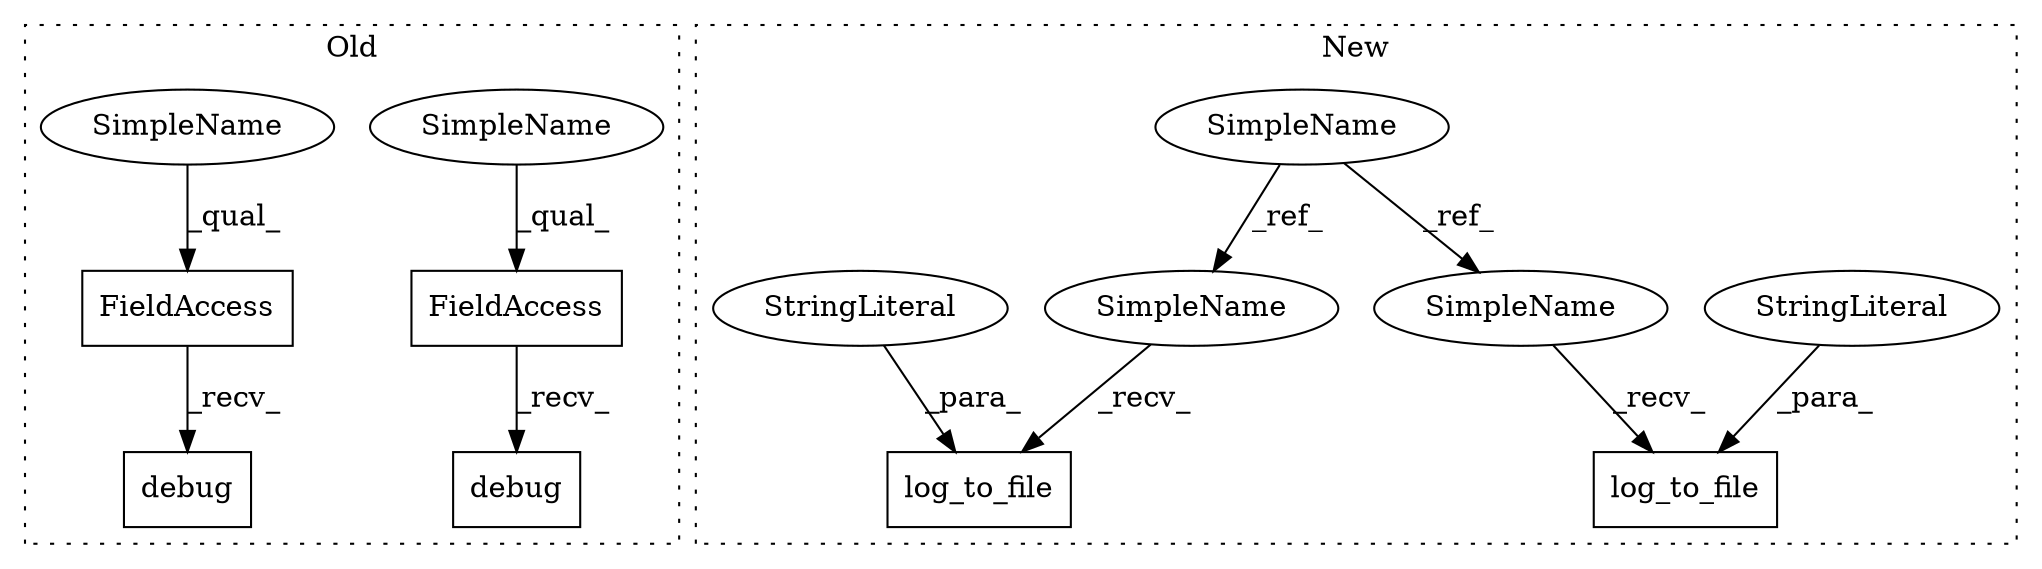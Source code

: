 digraph G {
subgraph cluster0 {
1 [label="debug" a="32" s="54164" l="7" shape="box"];
3 [label="FieldAccess" a="22" s="54153" l="10" shape="box"];
6 [label="FieldAccess" a="22" s="52770" l="10" shape="box"];
7 [label="debug" a="32" s="52781" l="7" shape="box"];
12 [label="SimpleName" a="42" s="52770" l="3" shape="ellipse"];
13 [label="SimpleName" a="42" s="54153" l="3" shape="ellipse"];
label = "Old";
style="dotted";
}
subgraph cluster1 {
2 [label="log_to_file" a="32" s="53198,53220" l="12,1" shape="box"];
4 [label="StringLiteral" a="45" s="53210" l="10" shape="ellipse"];
5 [label="SimpleName" a="42" s="50325" l="3" shape="ellipse"];
8 [label="log_to_file" a="32" s="52577,52599" l="12,1" shape="box"];
9 [label="StringLiteral" a="45" s="52589" l="10" shape="ellipse"];
10 [label="SimpleName" a="42" s="52573" l="3" shape="ellipse"];
11 [label="SimpleName" a="42" s="53194" l="3" shape="ellipse"];
label = "New";
style="dotted";
}
3 -> 1 [label="_recv_"];
4 -> 2 [label="_para_"];
5 -> 11 [label="_ref_"];
5 -> 10 [label="_ref_"];
6 -> 7 [label="_recv_"];
9 -> 8 [label="_para_"];
10 -> 8 [label="_recv_"];
11 -> 2 [label="_recv_"];
12 -> 6 [label="_qual_"];
13 -> 3 [label="_qual_"];
}